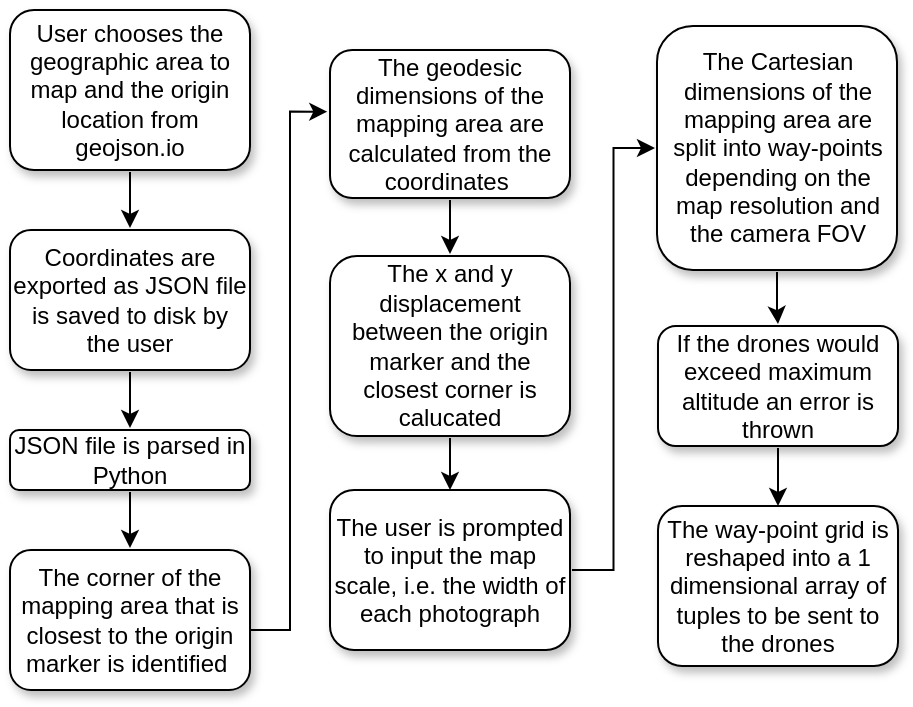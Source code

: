 <mxfile version="13.1.3" type="github">
  <diagram id="C5RBs43oDa-KdzZeNtuy" name="Page-1">
    <mxGraphModel dx="976" dy="588" grid="1" gridSize="10" guides="1" tooltips="1" connect="1" arrows="1" fold="1" page="1" pageScale="1" pageWidth="827" pageHeight="1169" math="0" shadow="0">
      <root>
        <mxCell id="WIyWlLk6GJQsqaUBKTNV-0" />
        <mxCell id="WIyWlLk6GJQsqaUBKTNV-1" parent="WIyWlLk6GJQsqaUBKTNV-0" />
        <mxCell id="WIyWlLk6GJQsqaUBKTNV-3" value="User chooses the geographic area to map and the origin location from geojson.io" style="rounded=1;whiteSpace=wrap;html=1;fontSize=12;glass=0;strokeWidth=1;shadow=1;perimeterSpacing=1;" parent="WIyWlLk6GJQsqaUBKTNV-1" vertex="1">
          <mxGeometry x="30" y="20" width="120" height="80" as="geometry" />
        </mxCell>
        <mxCell id="fS-ynWCsagPW3UtlBj-9-2" value="" style="edgeStyle=orthogonalEdgeStyle;rounded=0;orthogonalLoop=1;jettySize=auto;html=1;exitX=0.5;exitY=1;exitDx=0;exitDy=0;" parent="WIyWlLk6GJQsqaUBKTNV-1" source="WIyWlLk6GJQsqaUBKTNV-3" target="fS-ynWCsagPW3UtlBj-9-1" edge="1">
          <mxGeometry relative="1" as="geometry">
            <mxPoint x="100" y="160" as="sourcePoint" />
          </mxGeometry>
        </mxCell>
        <mxCell id="fS-ynWCsagPW3UtlBj-9-14" style="edgeStyle=orthogonalEdgeStyle;rounded=0;orthogonalLoop=1;jettySize=auto;html=1;exitX=0.5;exitY=1;exitDx=0;exitDy=0;entryX=0.5;entryY=0;entryDx=0;entryDy=0;" parent="WIyWlLk6GJQsqaUBKTNV-1" source="fS-ynWCsagPW3UtlBj-9-1" target="WIyWlLk6GJQsqaUBKTNV-12" edge="1">
          <mxGeometry relative="1" as="geometry" />
        </mxCell>
        <mxCell id="fS-ynWCsagPW3UtlBj-9-1" value="Coordinates are exported as&amp;nbsp;JSON file is saved to disk by the user" style="rounded=1;whiteSpace=wrap;html=1;fontSize=12;glass=0;strokeWidth=1;shadow=1;perimeterSpacing=1;" parent="WIyWlLk6GJQsqaUBKTNV-1" vertex="1">
          <mxGeometry x="30" y="130" width="120" height="70" as="geometry" />
        </mxCell>
        <mxCell id="fS-ynWCsagPW3UtlBj-9-22" style="edgeStyle=orthogonalEdgeStyle;rounded=0;orthogonalLoop=1;jettySize=auto;html=1;exitX=0.5;exitY=1;exitDx=0;exitDy=0;entryX=0.5;entryY=0;entryDx=0;entryDy=0;" parent="WIyWlLk6GJQsqaUBKTNV-1" source="WIyWlLk6GJQsqaUBKTNV-12" target="fS-ynWCsagPW3UtlBj-9-4" edge="1">
          <mxGeometry relative="1" as="geometry" />
        </mxCell>
        <mxCell id="WIyWlLk6GJQsqaUBKTNV-12" value="JSON file is parsed in Python" style="rounded=1;whiteSpace=wrap;html=1;fontSize=12;glass=0;strokeWidth=1;shadow=1;comic=0;perimeterSpacing=1;" parent="WIyWlLk6GJQsqaUBKTNV-1" vertex="1">
          <mxGeometry x="30" y="230" width="120" height="30" as="geometry" />
        </mxCell>
        <mxCell id="fS-ynWCsagPW3UtlBj-9-4" value="The corner of the mapping area that is closest to the origin marker is identified&amp;nbsp;" style="rounded=1;whiteSpace=wrap;html=1;fontSize=12;glass=0;strokeWidth=1;shadow=1;perimeterSpacing=1;" parent="WIyWlLk6GJQsqaUBKTNV-1" vertex="1">
          <mxGeometry x="30" y="290" width="120" height="70" as="geometry" />
        </mxCell>
        <mxCell id="fS-ynWCsagPW3UtlBj-9-46" style="edgeStyle=orthogonalEdgeStyle;rounded=0;orthogonalLoop=1;jettySize=auto;html=1;entryX=-0.003;entryY=0.419;entryDx=0;entryDy=0;entryPerimeter=0;" parent="WIyWlLk6GJQsqaUBKTNV-1" target="fS-ynWCsagPW3UtlBj-9-8" edge="1">
          <mxGeometry relative="1" as="geometry">
            <mxPoint x="150" y="330" as="sourcePoint" />
            <Array as="points">
              <mxPoint x="170" y="330" />
              <mxPoint x="170" y="71" />
            </Array>
          </mxGeometry>
        </mxCell>
        <mxCell id="fS-ynWCsagPW3UtlBj-9-24" style="edgeStyle=orthogonalEdgeStyle;rounded=0;orthogonalLoop=1;jettySize=auto;html=1;exitX=0.5;exitY=1;exitDx=0;exitDy=0;entryX=0.5;entryY=0;entryDx=0;entryDy=0;" parent="WIyWlLk6GJQsqaUBKTNV-1" source="fS-ynWCsagPW3UtlBj-9-8" target="fS-ynWCsagPW3UtlBj-9-10" edge="1">
          <mxGeometry relative="1" as="geometry" />
        </mxCell>
        <mxCell id="fS-ynWCsagPW3UtlBj-9-8" value="The geodesic dimensions of the mapping area are calculated from the coordinates&amp;nbsp;" style="rounded=1;whiteSpace=wrap;html=1;fontSize=12;glass=0;strokeWidth=1;shadow=1;perimeterSpacing=1;" parent="WIyWlLk6GJQsqaUBKTNV-1" vertex="1">
          <mxGeometry x="190" y="40" width="120" height="74" as="geometry" />
        </mxCell>
        <mxCell id="fS-ynWCsagPW3UtlBj-9-25" style="edgeStyle=orthogonalEdgeStyle;rounded=0;orthogonalLoop=1;jettySize=auto;html=1;exitX=0.5;exitY=1;exitDx=0;exitDy=0;entryX=0.5;entryY=0;entryDx=0;entryDy=0;" parent="WIyWlLk6GJQsqaUBKTNV-1" source="fS-ynWCsagPW3UtlBj-9-10" edge="1">
          <mxGeometry relative="1" as="geometry">
            <mxPoint x="250" y="260" as="targetPoint" />
          </mxGeometry>
        </mxCell>
        <mxCell id="fS-ynWCsagPW3UtlBj-9-10" value="The x and y displacement between the origin marker and the closest corner is calucated" style="rounded=1;whiteSpace=wrap;html=1;fontSize=12;glass=0;strokeWidth=1;shadow=1;perimeterSpacing=1;" parent="WIyWlLk6GJQsqaUBKTNV-1" vertex="1">
          <mxGeometry x="190" y="143" width="120" height="90" as="geometry" />
        </mxCell>
        <mxCell id="fS-ynWCsagPW3UtlBj-9-50" style="edgeStyle=orthogonalEdgeStyle;rounded=0;orthogonalLoop=1;jettySize=auto;html=1;exitX=1;exitY=0.5;exitDx=0;exitDy=0;entryX=0;entryY=0.5;entryDx=0;entryDy=0;" parent="WIyWlLk6GJQsqaUBKTNV-1" source="fS-ynWCsagPW3UtlBj-9-18" target="fS-ynWCsagPW3UtlBj-9-27" edge="1">
          <mxGeometry relative="1" as="geometry" />
        </mxCell>
        <mxCell id="fS-ynWCsagPW3UtlBj-9-18" value="The user is prompted to input the map scale, i.e. the width of each photograph" style="rounded=1;whiteSpace=wrap;html=1;fontSize=12;glass=0;strokeWidth=1;shadow=1;perimeterSpacing=1;" parent="WIyWlLk6GJQsqaUBKTNV-1" vertex="1">
          <mxGeometry x="190" y="260" width="120" height="80" as="geometry" />
        </mxCell>
        <mxCell id="fS-ynWCsagPW3UtlBj-9-30" value="" style="edgeStyle=orthogonalEdgeStyle;rounded=0;orthogonalLoop=1;jettySize=auto;html=1;" parent="WIyWlLk6GJQsqaUBKTNV-1" source="fS-ynWCsagPW3UtlBj-9-27" target="fS-ynWCsagPW3UtlBj-9-29" edge="1">
          <mxGeometry relative="1" as="geometry" />
        </mxCell>
        <mxCell id="fS-ynWCsagPW3UtlBj-9-27" value="The Cartesian dimensions of the mapping area are split into way-points depending on the map resolution and the camera FOV" style="rounded=1;whiteSpace=wrap;html=1;fontSize=12;glass=0;strokeWidth=1;shadow=1;perimeterSpacing=1;" parent="WIyWlLk6GJQsqaUBKTNV-1" vertex="1">
          <mxGeometry x="353.5" y="28" width="120" height="122" as="geometry" />
        </mxCell>
        <mxCell id="fS-ynWCsagPW3UtlBj-9-39" value="" style="edgeStyle=orthogonalEdgeStyle;rounded=0;orthogonalLoop=1;jettySize=auto;html=1;" parent="WIyWlLk6GJQsqaUBKTNV-1" source="fS-ynWCsagPW3UtlBj-9-29" edge="1">
          <mxGeometry relative="1" as="geometry">
            <mxPoint x="414" y="268" as="targetPoint" />
          </mxGeometry>
        </mxCell>
        <mxCell id="fS-ynWCsagPW3UtlBj-9-29" value="If the drones would exceed maximum altitude an error is thrown" style="rounded=1;whiteSpace=wrap;html=1;fontSize=12;glass=0;strokeWidth=1;shadow=1;perimeterSpacing=1;" parent="WIyWlLk6GJQsqaUBKTNV-1" vertex="1">
          <mxGeometry x="354" y="178" width="120" height="60" as="geometry" />
        </mxCell>
        <mxCell id="fS-ynWCsagPW3UtlBj-9-40" value="The way-point grid is reshaped into a 1 dimensional array of tuples to be sent to the drones" style="rounded=1;whiteSpace=wrap;html=1;fontSize=12;glass=0;strokeWidth=1;shadow=1;perimeterSpacing=1;" parent="WIyWlLk6GJQsqaUBKTNV-1" vertex="1">
          <mxGeometry x="354" y="268" width="120" height="80" as="geometry" />
        </mxCell>
      </root>
    </mxGraphModel>
  </diagram>
</mxfile>
